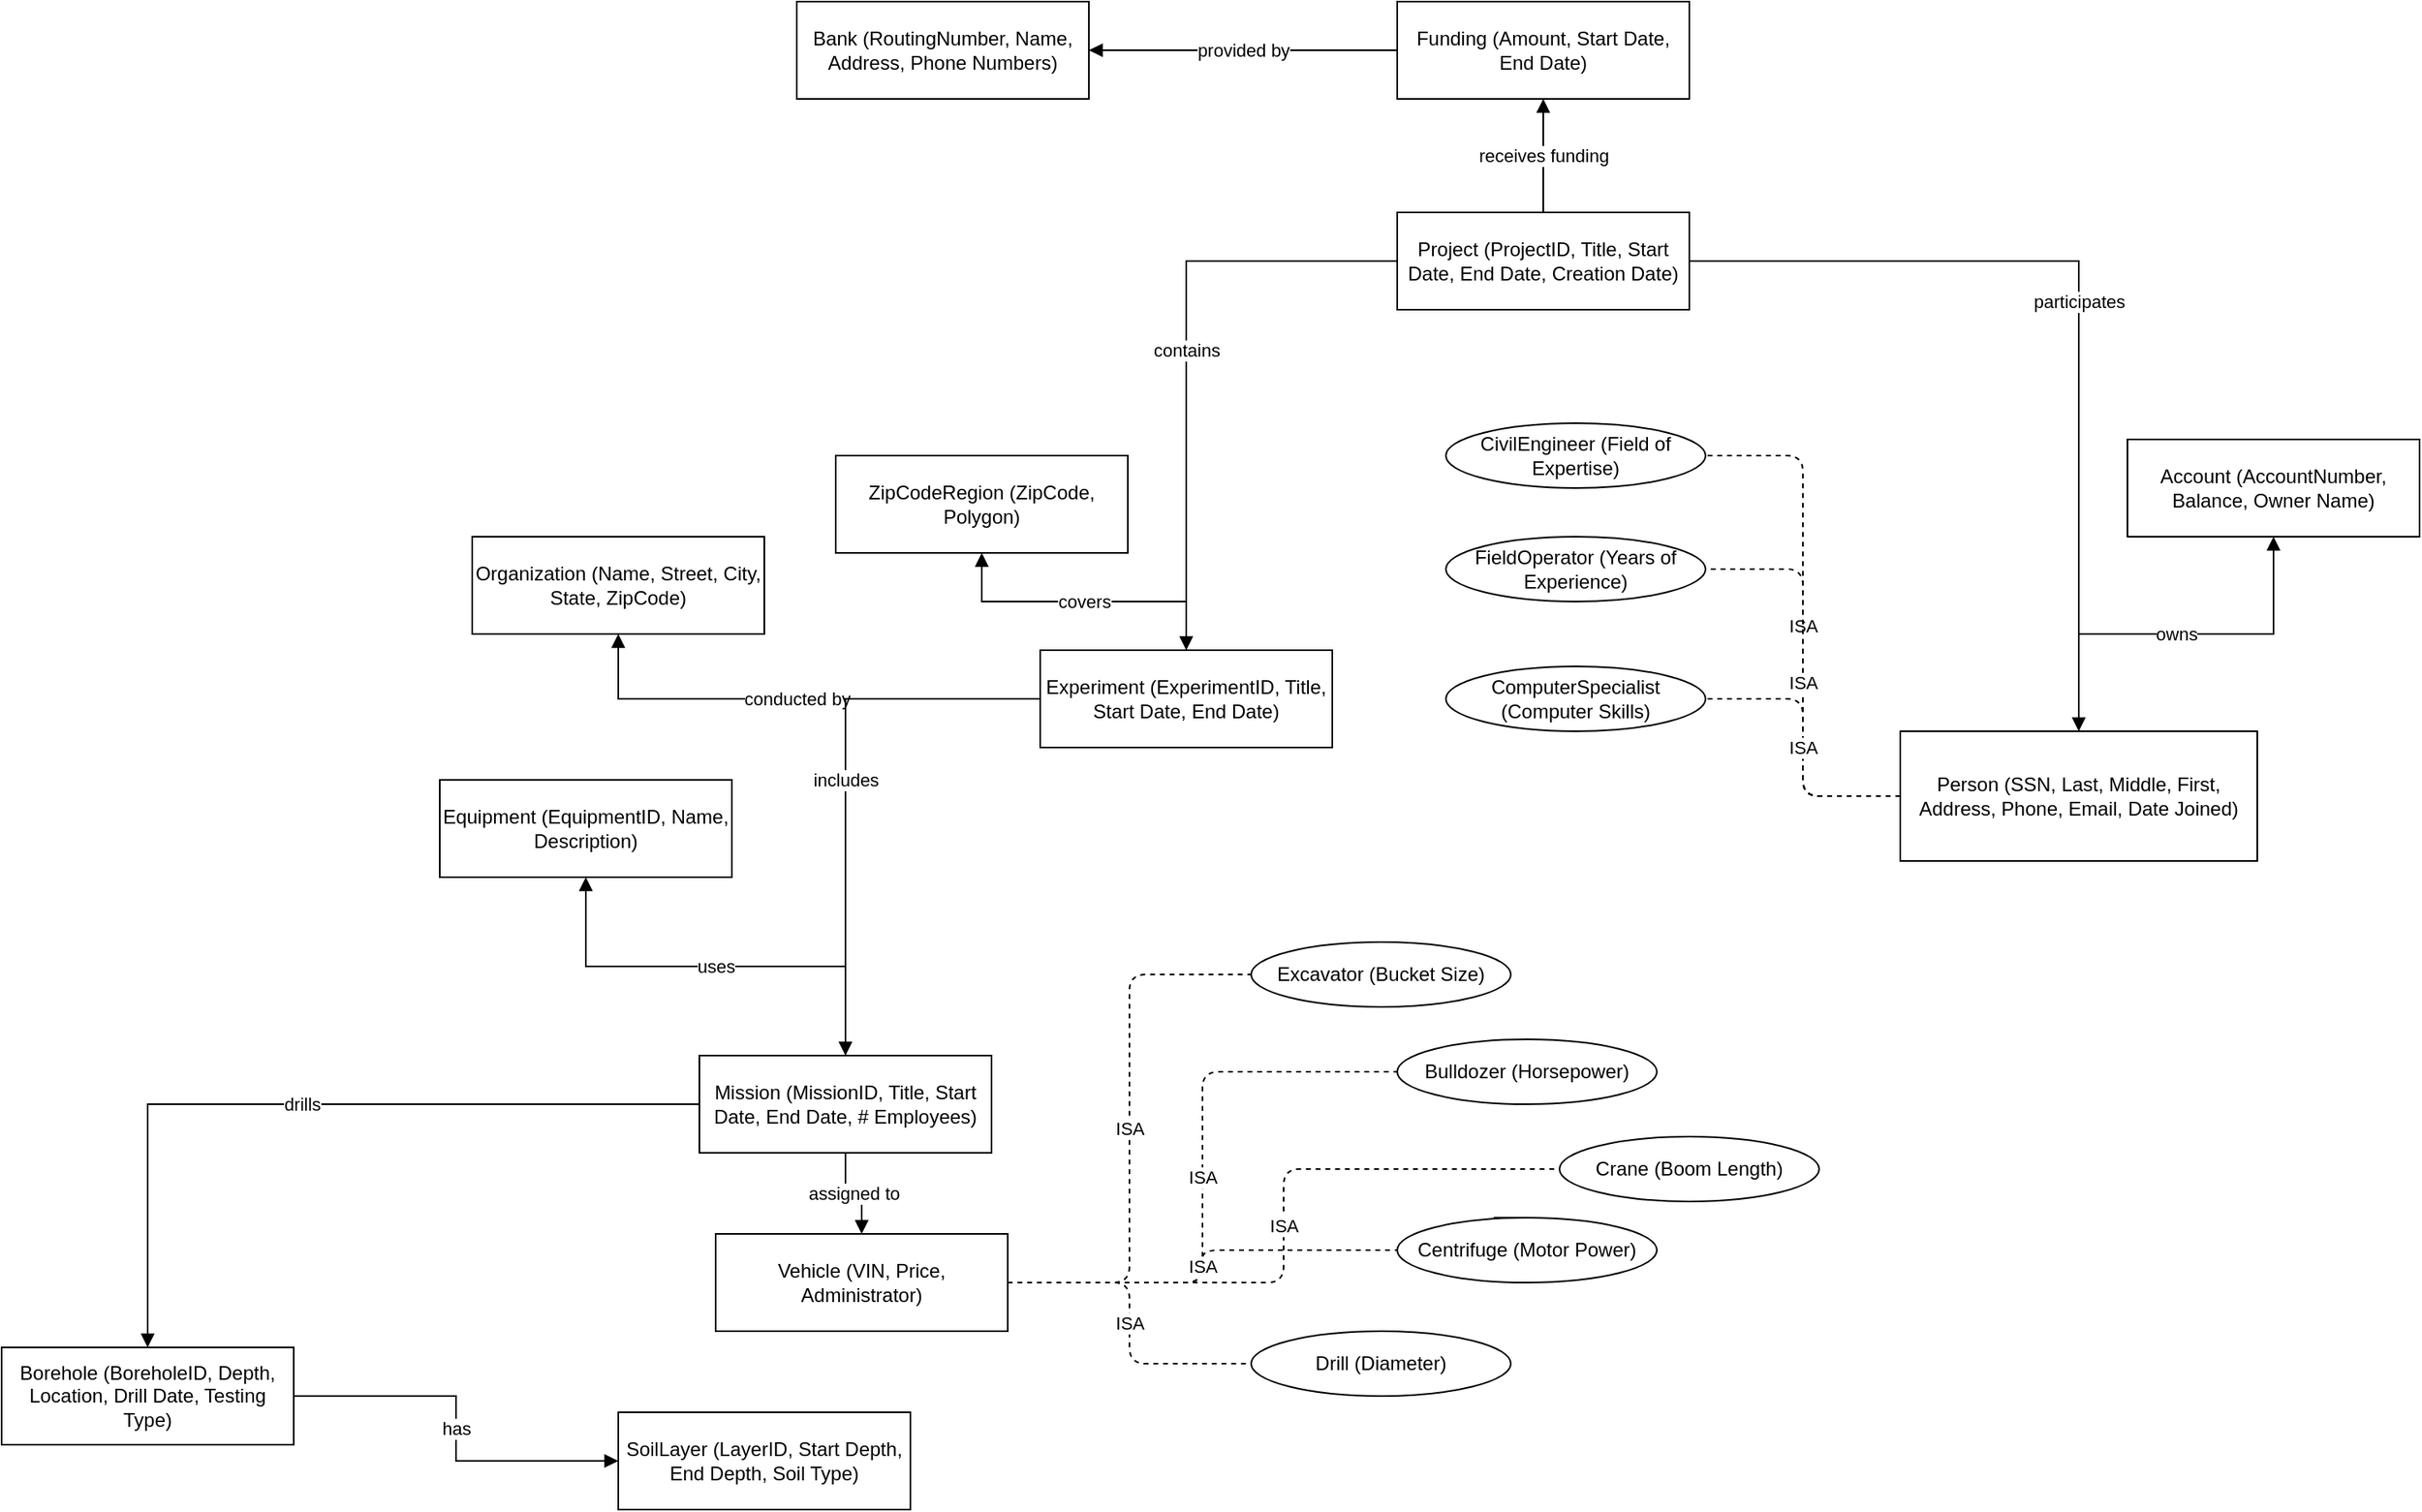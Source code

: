<mxfile version="26.0.14">
  <diagram name="Page-1" id="1guRK6Z7g-ppSAmPGCe-">
    <mxGraphModel dx="2415" dy="2103" grid="1" gridSize="10" guides="1" tooltips="1" connect="1" arrows="1" fold="1" page="1" pageScale="1" pageWidth="827" pageHeight="1169" math="0" shadow="0">
      <root>
        <mxCell id="0" />
        <mxCell id="1" parent="0" />
        <mxCell id="2" value="Project (ProjectID, Title, Start Date, End Date, Creation Date)" style="shape=rectangle;whiteSpace=wrap;html=1;" parent="1" vertex="1">
          <mxGeometry x="670" y="-300" width="180" height="60" as="geometry" />
        </mxCell>
        <mxCell id="3" value="Experiment (ExperimentID, Title, Start Date, End Date)" style="shape=rectangle;whiteSpace=wrap;html=1;" parent="1" vertex="1">
          <mxGeometry x="450" y="-30" width="180" height="60" as="geometry" />
        </mxCell>
        <mxCell id="4" value="ZipCodeRegion (ZipCode, Polygon)" style="shape=rectangle;whiteSpace=wrap;html=1;" parent="1" vertex="1">
          <mxGeometry x="324" y="-150" width="180" height="60" as="geometry" />
        </mxCell>
        <mxCell id="5" value="Organization (Name, Street, City, State, ZipCode)" style="shape=rectangle;whiteSpace=wrap;html=1;" parent="1" vertex="1">
          <mxGeometry x="100" y="-100" width="180" height="60" as="geometry" />
        </mxCell>
        <mxCell id="6" value="Person (SSN, Last, Middle, First, Address, Phone, Email, Date Joined)" style="shape=rectangle;whiteSpace=wrap;html=1;" parent="1" vertex="1">
          <mxGeometry x="980" y="20" width="220" height="80" as="geometry" />
        </mxCell>
        <mxCell id="7" value="CivilEngineer (Field of Expertise)" style="shape=ellipse;whiteSpace=wrap;html=1;" parent="1" vertex="1">
          <mxGeometry x="700" y="-170" width="160" height="40" as="geometry" />
        </mxCell>
        <mxCell id="8" value="FieldOperator (Years of Experience)" style="shape=ellipse;whiteSpace=wrap;html=1;" parent="1" vertex="1">
          <mxGeometry x="700" y="-100" width="160" height="40" as="geometry" />
        </mxCell>
        <mxCell id="9" value="ComputerSpecialist (Computer Skills)" style="shape=ellipse;whiteSpace=wrap;html=1;" parent="1" vertex="1">
          <mxGeometry x="700" y="-20" width="160" height="40" as="geometry" />
        </mxCell>
        <mxCell id="10" value="Mission (MissionID, Title, Start Date, End Date, # Employees)" style="shape=rectangle;whiteSpace=wrap;html=1;" parent="1" vertex="1">
          <mxGeometry x="240" y="220" width="180" height="60" as="geometry" />
        </mxCell>
        <mxCell id="11" value="Vehicle (VIN, Price, Administrator)" style="shape=rectangle;whiteSpace=wrap;html=1;" parent="1" vertex="1">
          <mxGeometry x="250" y="330" width="180" height="60" as="geometry" />
        </mxCell>
        <mxCell id="12" value="Excavator (Bucket Size)" style="shape=ellipse;whiteSpace=wrap;html=1;" parent="1" vertex="1">
          <mxGeometry x="580" y="150" width="160" height="40" as="geometry" />
        </mxCell>
        <mxCell id="13" value="Bulldozer (Horsepower)" style="shape=ellipse;whiteSpace=wrap;html=1;" parent="1" vertex="1">
          <mxGeometry x="670" y="210" width="160" height="40" as="geometry" />
        </mxCell>
        <mxCell id="14" value="Crane (Boom Length)" style="shape=ellipse;whiteSpace=wrap;html=1;" parent="1" vertex="1">
          <mxGeometry x="770" y="270" width="160" height="40" as="geometry" />
        </mxCell>
        <mxCell id="Th-e9EAZaTI2aqtg8OfD-47" style="edgeStyle=orthogonalEdgeStyle;rounded=0;orthogonalLoop=1;jettySize=auto;html=1;exitX=0.5;exitY=0;exitDx=0;exitDy=0;" edge="1" parent="1" source="15">
          <mxGeometry relative="1" as="geometry">
            <mxPoint x="730" y="340" as="targetPoint" />
          </mxGeometry>
        </mxCell>
        <mxCell id="15" value="Centrifuge (Motor Power)" style="shape=ellipse;whiteSpace=wrap;html=1;" parent="1" vertex="1">
          <mxGeometry x="670" y="320" width="160" height="40" as="geometry" />
        </mxCell>
        <mxCell id="16" value="Drill (Diameter)" style="shape=ellipse;whiteSpace=wrap;html=1;" parent="1" vertex="1">
          <mxGeometry x="580" y="390" width="160" height="40" as="geometry" />
        </mxCell>
        <mxCell id="17" value="Equipment (EquipmentID, Name, Description)" style="shape=rectangle;whiteSpace=wrap;html=1;" parent="1" vertex="1">
          <mxGeometry x="80" y="50" width="180" height="60" as="geometry" />
        </mxCell>
        <mxCell id="18" value="Borehole (BoreholeID, Depth, Location, Drill Date, Testing Type)" style="shape=rectangle;whiteSpace=wrap;html=1;" parent="1" vertex="1">
          <mxGeometry x="-190" y="400" width="180" height="60" as="geometry" />
        </mxCell>
        <mxCell id="19" value="SoilLayer (LayerID, Start Depth, End Depth, Soil Type)" style="shape=doubleRectangle;whiteSpace=wrap;html=1;" parent="1" vertex="1">
          <mxGeometry x="190" y="440" width="180" height="60" as="geometry" />
        </mxCell>
        <mxCell id="20" value="Bank (RoutingNumber, Name, Address, Phone Numbers)" style="shape=rectangle;whiteSpace=wrap;html=1;" parent="1" vertex="1">
          <mxGeometry x="300" y="-430" width="180" height="60" as="geometry" />
        </mxCell>
        <mxCell id="21" value="Account (AccountNumber, Balance, Owner Name)" style="shape=rectangle;whiteSpace=wrap;html=1;" parent="1" vertex="1">
          <mxGeometry x="1120" y="-160" width="180" height="60" as="geometry" />
        </mxCell>
        <mxCell id="22" value="Funding (Amount, Start Date, End Date)" style="shape=rectangle;whiteSpace=wrap;html=1;" parent="1" vertex="1">
          <mxGeometry x="670" y="-430" width="180" height="60" as="geometry" />
        </mxCell>
        <mxCell id="23" value="contains" style="edgeStyle=orthogonalEdgeStyle;rounded=0;endArrow=block;html=1;" parent="1" source="2" target="3" edge="1">
          <mxGeometry relative="1" as="geometry" />
        </mxCell>
        <mxCell id="24" value="covers" style="edgeStyle=orthogonalEdgeStyle;rounded=0;endArrow=block;html=1;" parent="1" source="3" target="4" edge="1">
          <mxGeometry relative="1" as="geometry" />
        </mxCell>
        <mxCell id="25" value="conducted by" style="edgeStyle=orthogonalEdgeStyle;rounded=0;endArrow=block;html=1;" parent="1" source="3" target="5" edge="1">
          <mxGeometry relative="1" as="geometry" />
        </mxCell>
        <mxCell id="26" value="participates" style="edgeStyle=orthogonalEdgeStyle;rounded=0;endArrow=block;html=1;" parent="1" source="2" target="6" edge="1">
          <mxGeometry relative="1" as="geometry" />
        </mxCell>
        <mxCell id="27" value="includes" style="edgeStyle=orthogonalEdgeStyle;rounded=0;endArrow=block;html=1;" parent="1" source="3" target="10" edge="1">
          <mxGeometry relative="1" as="geometry" />
        </mxCell>
        <mxCell id="28" value="assigned to" style="edgeStyle=orthogonalEdgeStyle;rounded=0;endArrow=block;html=1;" parent="1" source="10" target="11" edge="1">
          <mxGeometry relative="1" as="geometry" />
        </mxCell>
        <mxCell id="29" value="uses" style="edgeStyle=orthogonalEdgeStyle;rounded=0;endArrow=block;html=1;" parent="1" source="10" target="17" edge="1">
          <mxGeometry relative="1" as="geometry" />
        </mxCell>
        <mxCell id="30" value="drills" style="edgeStyle=orthogonalEdgeStyle;rounded=0;endArrow=block;html=1;" parent="1" source="10" target="18" edge="1">
          <mxGeometry relative="1" as="geometry" />
        </mxCell>
        <mxCell id="31" value="has" style="edgeStyle=orthogonalEdgeStyle;rounded=0;endArrow=block;html=1;" parent="1" source="18" target="19" edge="1">
          <mxGeometry relative="1" as="geometry" />
        </mxCell>
        <mxCell id="32" value="owns" style="edgeStyle=orthogonalEdgeStyle;rounded=0;endArrow=block;html=1;" parent="1" source="6" target="21" edge="1">
          <mxGeometry relative="1" as="geometry" />
        </mxCell>
        <mxCell id="33" value="receives funding" style="edgeStyle=orthogonalEdgeStyle;rounded=0;endArrow=block;html=1;" parent="1" source="2" target="22" edge="1">
          <mxGeometry relative="1" as="geometry" />
        </mxCell>
        <mxCell id="34" value="provided by" style="edgeStyle=orthogonalEdgeStyle;rounded=0;endArrow=block;html=1;" parent="1" source="22" target="20" edge="1">
          <mxGeometry relative="1" as="geometry" />
        </mxCell>
        <mxCell id="35" value="ISA" style="edgeStyle=elbowEdgeStyle;dashed=1;endArrow=none;html=1;" parent="1" source="6" target="7" edge="1">
          <mxGeometry relative="1" as="geometry" />
        </mxCell>
        <mxCell id="36" value="ISA" style="edgeStyle=elbowEdgeStyle;dashed=1;endArrow=none;html=1;" parent="1" source="6" target="8" edge="1">
          <mxGeometry relative="1" as="geometry" />
        </mxCell>
        <mxCell id="37" value="ISA" style="edgeStyle=elbowEdgeStyle;dashed=1;endArrow=none;html=1;" parent="1" source="6" target="9" edge="1">
          <mxGeometry relative="1" as="geometry" />
        </mxCell>
        <mxCell id="38" value="ISA" style="edgeStyle=elbowEdgeStyle;dashed=1;endArrow=none;html=1;" parent="1" source="11" target="12" edge="1">
          <mxGeometry relative="1" as="geometry" />
        </mxCell>
        <mxCell id="39" value="ISA" style="edgeStyle=elbowEdgeStyle;dashed=1;endArrow=none;html=1;" parent="1" source="11" target="13" edge="1">
          <mxGeometry relative="1" as="geometry" />
        </mxCell>
        <mxCell id="40" value="ISA" style="edgeStyle=elbowEdgeStyle;dashed=1;endArrow=none;html=1;" parent="1" source="11" target="14" edge="1">
          <mxGeometry relative="1" as="geometry" />
        </mxCell>
        <mxCell id="41" value="ISA" style="edgeStyle=elbowEdgeStyle;dashed=1;endArrow=none;html=1;" parent="1" source="11" target="15" edge="1">
          <mxGeometry relative="1" as="geometry" />
        </mxCell>
        <mxCell id="42" value="ISA" style="edgeStyle=elbowEdgeStyle;dashed=1;endArrow=none;html=1;" parent="1" source="11" target="16" edge="1">
          <mxGeometry relative="1" as="geometry" />
        </mxCell>
      </root>
    </mxGraphModel>
  </diagram>
</mxfile>
